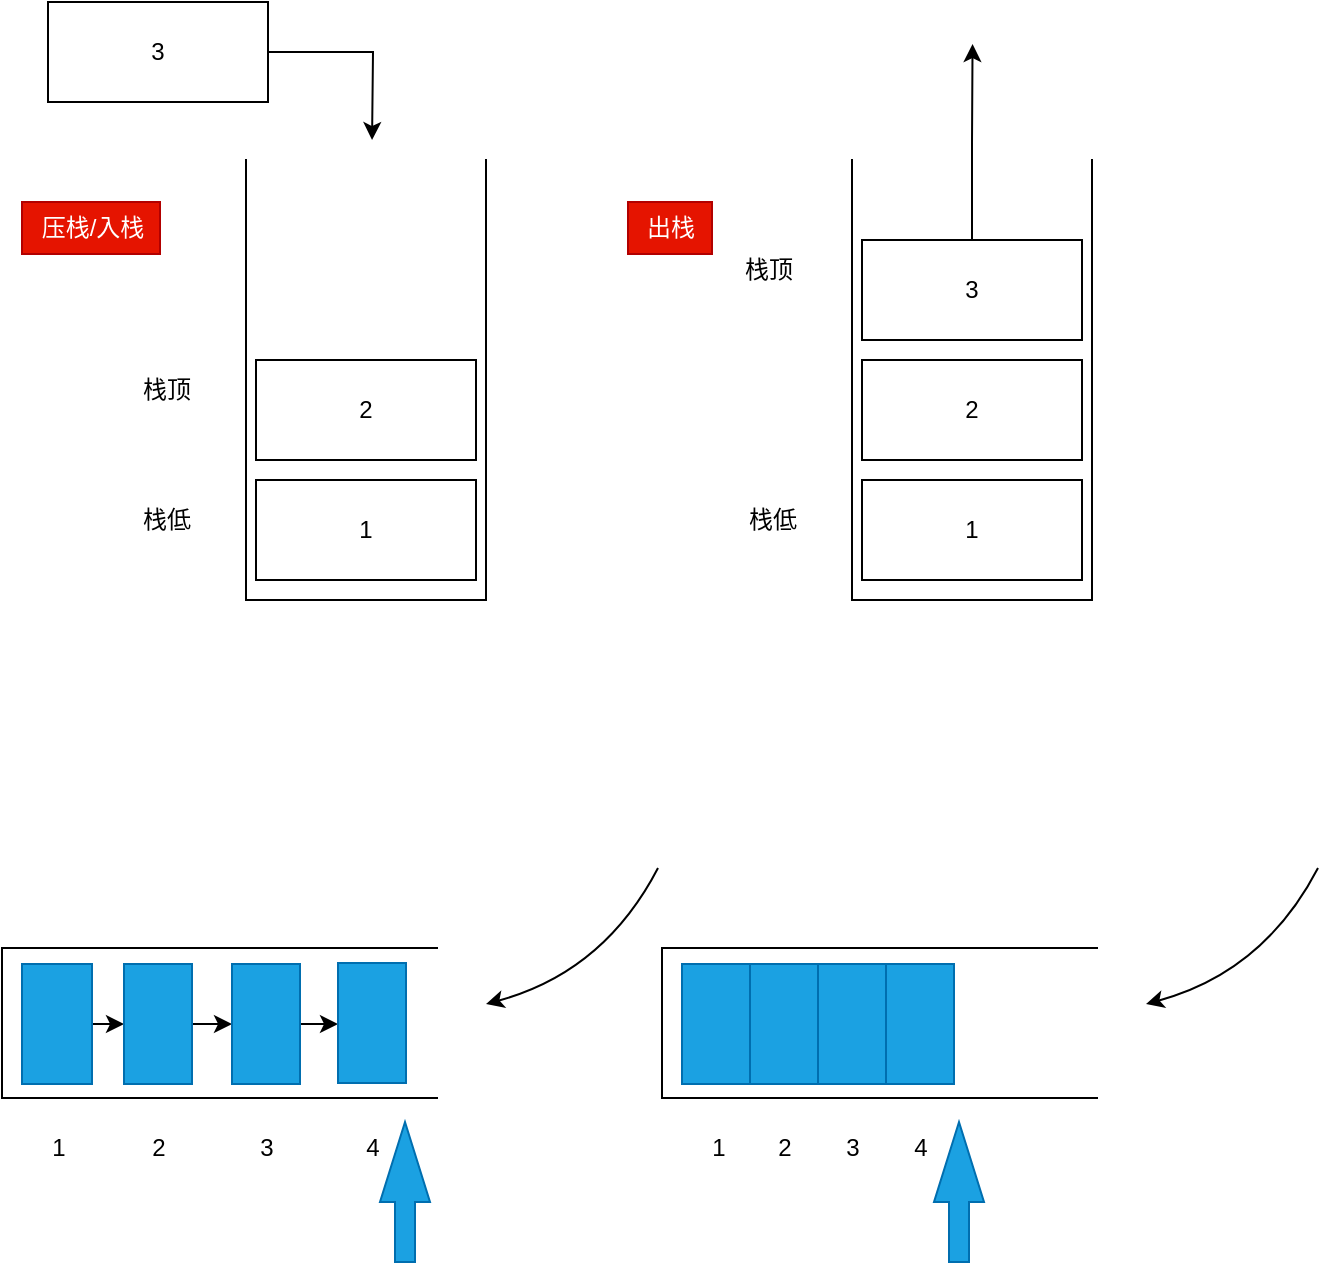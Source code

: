 <mxfile version="20.8.16" type="device"><diagram name="第 1 页" id="_9RHUoLhbtUDAV1Bd8Y_"><mxGraphModel dx="808" dy="477" grid="0" gridSize="10" guides="1" tooltips="1" connect="1" arrows="1" fold="1" page="1" pageScale="1" pageWidth="827" pageHeight="1169" math="0" shadow="0"><root><mxCell id="0"/><mxCell id="1" parent="0"/><mxCell id="Hh9NH3u5LtfzcWZeE9i4-1" value="" style="shape=partialRectangle;whiteSpace=wrap;html=1;bottom=1;right=1;left=1;top=0;fillColor=none;routingCenterX=-0.5;" vertex="1" parent="1"><mxGeometry x="177" y="202" width="120" height="220" as="geometry"/></mxCell><mxCell id="Hh9NH3u5LtfzcWZeE9i4-3" value="1" style="rounded=0;whiteSpace=wrap;html=1;" vertex="1" parent="1"><mxGeometry x="182" y="362" width="110" height="50" as="geometry"/></mxCell><mxCell id="Hh9NH3u5LtfzcWZeE9i4-4" value="2" style="rounded=0;whiteSpace=wrap;html=1;" vertex="1" parent="1"><mxGeometry x="182" y="302" width="110" height="50" as="geometry"/></mxCell><mxCell id="Hh9NH3u5LtfzcWZeE9i4-10" style="edgeStyle=orthogonalEdgeStyle;rounded=0;orthogonalLoop=1;jettySize=auto;html=1;exitX=1;exitY=0.5;exitDx=0;exitDy=0;" edge="1" parent="1" source="Hh9NH3u5LtfzcWZeE9i4-5"><mxGeometry relative="1" as="geometry"><mxPoint x="240.027" y="192.003" as="targetPoint"/></mxGeometry></mxCell><mxCell id="Hh9NH3u5LtfzcWZeE9i4-5" value="3" style="rounded=0;whiteSpace=wrap;html=1;" vertex="1" parent="1"><mxGeometry x="78" y="123" width="110" height="50" as="geometry"/></mxCell><mxCell id="Hh9NH3u5LtfzcWZeE9i4-6" value="栈顶" style="text;html=1;align=center;verticalAlign=middle;resizable=0;points=[];autosize=1;strokeColor=none;fillColor=none;" vertex="1" parent="1"><mxGeometry x="112" y="302" width="50" height="30" as="geometry"/></mxCell><mxCell id="Hh9NH3u5LtfzcWZeE9i4-7" value="栈低" style="text;html=1;align=center;verticalAlign=middle;resizable=0;points=[];autosize=1;strokeColor=none;fillColor=none;" vertex="1" parent="1"><mxGeometry x="112" y="367" width="50" height="30" as="geometry"/></mxCell><mxCell id="Hh9NH3u5LtfzcWZeE9i4-18" value="" style="shape=partialRectangle;whiteSpace=wrap;html=1;bottom=1;right=1;left=1;top=0;fillColor=none;routingCenterX=-0.5;" vertex="1" parent="1"><mxGeometry x="480" y="202" width="120" height="220" as="geometry"/></mxCell><mxCell id="Hh9NH3u5LtfzcWZeE9i4-19" value="1" style="rounded=0;whiteSpace=wrap;html=1;" vertex="1" parent="1"><mxGeometry x="485" y="362" width="110" height="50" as="geometry"/></mxCell><mxCell id="Hh9NH3u5LtfzcWZeE9i4-20" value="2" style="rounded=0;whiteSpace=wrap;html=1;" vertex="1" parent="1"><mxGeometry x="485" y="302" width="110" height="50" as="geometry"/></mxCell><mxCell id="Hh9NH3u5LtfzcWZeE9i4-27" style="edgeStyle=orthogonalEdgeStyle;rounded=0;orthogonalLoop=1;jettySize=auto;html=1;exitX=0.5;exitY=0;exitDx=0;exitDy=0;" edge="1" parent="1" source="Hh9NH3u5LtfzcWZeE9i4-22"><mxGeometry relative="1" as="geometry"><mxPoint x="540.276" y="144.027" as="targetPoint"/></mxGeometry></mxCell><mxCell id="Hh9NH3u5LtfzcWZeE9i4-22" value="3" style="rounded=0;whiteSpace=wrap;html=1;" vertex="1" parent="1"><mxGeometry x="485" y="242" width="110" height="50" as="geometry"/></mxCell><mxCell id="Hh9NH3u5LtfzcWZeE9i4-23" value="栈顶" style="text;html=1;align=center;verticalAlign=middle;resizable=0;points=[];autosize=1;strokeColor=none;fillColor=none;" vertex="1" parent="1"><mxGeometry x="413" y="242" width="50" height="30" as="geometry"/></mxCell><mxCell id="Hh9NH3u5LtfzcWZeE9i4-24" value="栈低" style="text;html=1;align=center;verticalAlign=middle;resizable=0;points=[];autosize=1;strokeColor=none;fillColor=none;" vertex="1" parent="1"><mxGeometry x="415" y="367" width="50" height="30" as="geometry"/></mxCell><mxCell id="Hh9NH3u5LtfzcWZeE9i4-28" value="压栈/入栈" style="text;html=1;align=center;verticalAlign=middle;resizable=0;points=[];autosize=1;strokeColor=#B20000;fillColor=#e51400;fontColor=#ffffff;" vertex="1" parent="1"><mxGeometry x="65" y="223" width="69" height="26" as="geometry"/></mxCell><mxCell id="Hh9NH3u5LtfzcWZeE9i4-29" value="出栈" style="text;html=1;align=center;verticalAlign=middle;resizable=0;points=[];autosize=1;strokeColor=#B20000;fillColor=#e51400;fontColor=#ffffff;" vertex="1" parent="1"><mxGeometry x="368" y="223" width="42" height="26" as="geometry"/></mxCell><mxCell id="Hh9NH3u5LtfzcWZeE9i4-30" value="" style="shape=partialRectangle;whiteSpace=wrap;html=1;bottom=1;right=1;left=1;top=0;fillColor=none;routingCenterX=-0.5;rotation=90;" vertex="1" parent="1"><mxGeometry x="126.25" y="524.75" width="75" height="217.5" as="geometry"/></mxCell><mxCell id="Hh9NH3u5LtfzcWZeE9i4-44" style="edgeStyle=orthogonalEdgeStyle;curved=1;orthogonalLoop=1;jettySize=auto;html=1;exitX=1;exitY=0.5;exitDx=0;exitDy=0;entryX=0;entryY=0.5;entryDx=0;entryDy=0;" edge="1" parent="1" source="Hh9NH3u5LtfzcWZeE9i4-31" target="Hh9NH3u5LtfzcWZeE9i4-32"><mxGeometry relative="1" as="geometry"/></mxCell><mxCell id="Hh9NH3u5LtfzcWZeE9i4-31" value="" style="rounded=0;whiteSpace=wrap;html=1;fillColor=#1ba1e2;fontColor=#ffffff;strokeColor=#006EAF;" vertex="1" parent="1"><mxGeometry x="65" y="604" width="35" height="60" as="geometry"/></mxCell><mxCell id="Hh9NH3u5LtfzcWZeE9i4-45" style="edgeStyle=orthogonalEdgeStyle;curved=1;orthogonalLoop=1;jettySize=auto;html=1;exitX=1;exitY=0.5;exitDx=0;exitDy=0;entryX=0;entryY=0.5;entryDx=0;entryDy=0;" edge="1" parent="1" source="Hh9NH3u5LtfzcWZeE9i4-32" target="Hh9NH3u5LtfzcWZeE9i4-33"><mxGeometry relative="1" as="geometry"/></mxCell><mxCell id="Hh9NH3u5LtfzcWZeE9i4-32" value="" style="rounded=0;whiteSpace=wrap;html=1;fillColor=#1ba1e2;fontColor=#ffffff;strokeColor=#006EAF;" vertex="1" parent="1"><mxGeometry x="116" y="604" width="34" height="60" as="geometry"/></mxCell><mxCell id="Hh9NH3u5LtfzcWZeE9i4-46" style="edgeStyle=orthogonalEdgeStyle;curved=1;orthogonalLoop=1;jettySize=auto;html=1;exitX=1;exitY=0.5;exitDx=0;exitDy=0;entryX=0;entryY=0.5;entryDx=0;entryDy=0;" edge="1" parent="1" source="Hh9NH3u5LtfzcWZeE9i4-33" target="Hh9NH3u5LtfzcWZeE9i4-34"><mxGeometry relative="1" as="geometry"/></mxCell><mxCell id="Hh9NH3u5LtfzcWZeE9i4-33" value="" style="rounded=0;whiteSpace=wrap;html=1;fillColor=#1ba1e2;fontColor=#ffffff;strokeColor=#006EAF;" vertex="1" parent="1"><mxGeometry x="170" y="604" width="34" height="60" as="geometry"/></mxCell><mxCell id="Hh9NH3u5LtfzcWZeE9i4-34" value="" style="rounded=0;whiteSpace=wrap;html=1;fillColor=#1ba1e2;fontColor=#ffffff;strokeColor=#006EAF;" vertex="1" parent="1"><mxGeometry x="223" y="603.5" width="34" height="60" as="geometry"/></mxCell><mxCell id="Hh9NH3u5LtfzcWZeE9i4-35" value="1" style="text;html=1;align=center;verticalAlign=middle;resizable=0;points=[];autosize=1;strokeColor=none;fillColor=none;" vertex="1" parent="1"><mxGeometry x="70.25" y="683" width="25" height="26" as="geometry"/></mxCell><mxCell id="Hh9NH3u5LtfzcWZeE9i4-38" value="2" style="text;html=1;align=center;verticalAlign=middle;resizable=0;points=[];autosize=1;strokeColor=none;fillColor=none;" vertex="1" parent="1"><mxGeometry x="120.5" y="683" width="25" height="26" as="geometry"/></mxCell><mxCell id="Hh9NH3u5LtfzcWZeE9i4-39" value="3" style="text;html=1;align=center;verticalAlign=middle;resizable=0;points=[];autosize=1;strokeColor=none;fillColor=none;" vertex="1" parent="1"><mxGeometry x="174.5" y="683" width="25" height="26" as="geometry"/></mxCell><mxCell id="Hh9NH3u5LtfzcWZeE9i4-40" value="4" style="text;html=1;align=center;verticalAlign=middle;resizable=0;points=[];autosize=1;strokeColor=none;fillColor=none;" vertex="1" parent="1"><mxGeometry x="227.5" y="683" width="25" height="26" as="geometry"/></mxCell><mxCell id="Hh9NH3u5LtfzcWZeE9i4-41" value="" style="html=1;shadow=0;dashed=0;align=center;verticalAlign=middle;shape=mxgraph.arrows2.arrow;dy=0.6;dx=40;direction=north;notch=0;fillColor=#1ba1e2;fontColor=#ffffff;strokeColor=#006EAF;" vertex="1" parent="1"><mxGeometry x="244" y="683" width="25" height="70" as="geometry"/></mxCell><mxCell id="Hh9NH3u5LtfzcWZeE9i4-42" value="" style="endArrow=classic;html=1;curved=1;" edge="1" parent="1"><mxGeometry width="50" height="50" relative="1" as="geometry"><mxPoint x="383" y="556" as="sourcePoint"/><mxPoint x="297" y="624" as="targetPoint"/><Array as="points"><mxPoint x="356" y="608"/></Array></mxGeometry></mxCell><mxCell id="Hh9NH3u5LtfzcWZeE9i4-47" value="" style="shape=partialRectangle;whiteSpace=wrap;html=1;bottom=1;right=1;left=1;top=0;fillColor=none;routingCenterX=-0.5;rotation=90;" vertex="1" parent="1"><mxGeometry x="456.25" y="524.75" width="75" height="217.5" as="geometry"/></mxCell><mxCell id="Hh9NH3u5LtfzcWZeE9i4-49" value="" style="rounded=0;whiteSpace=wrap;html=1;fillColor=#1ba1e2;fontColor=#ffffff;strokeColor=#006EAF;" vertex="1" parent="1"><mxGeometry x="395" y="604" width="34" height="60" as="geometry"/></mxCell><mxCell id="Hh9NH3u5LtfzcWZeE9i4-55" value="1" style="text;html=1;align=center;verticalAlign=middle;resizable=0;points=[];autosize=1;strokeColor=none;fillColor=none;" vertex="1" parent="1"><mxGeometry x="400.25" y="683" width="25" height="26" as="geometry"/></mxCell><mxCell id="Hh9NH3u5LtfzcWZeE9i4-56" value="2" style="text;html=1;align=center;verticalAlign=middle;resizable=0;points=[];autosize=1;strokeColor=none;fillColor=none;" vertex="1" parent="1"><mxGeometry x="433.5" y="683" width="25" height="26" as="geometry"/></mxCell><mxCell id="Hh9NH3u5LtfzcWZeE9i4-57" value="3" style="text;html=1;align=center;verticalAlign=middle;resizable=0;points=[];autosize=1;strokeColor=none;fillColor=none;" vertex="1" parent="1"><mxGeometry x="467.5" y="683" width="25" height="26" as="geometry"/></mxCell><mxCell id="Hh9NH3u5LtfzcWZeE9i4-58" value="4" style="text;html=1;align=center;verticalAlign=middle;resizable=0;points=[];autosize=1;strokeColor=none;fillColor=none;" vertex="1" parent="1"><mxGeometry x="501.5" y="683" width="25" height="26" as="geometry"/></mxCell><mxCell id="Hh9NH3u5LtfzcWZeE9i4-59" value="" style="html=1;shadow=0;dashed=0;align=center;verticalAlign=middle;shape=mxgraph.arrows2.arrow;dy=0.6;dx=40;direction=north;notch=0;fillColor=#1ba1e2;fontColor=#ffffff;strokeColor=#006EAF;" vertex="1" parent="1"><mxGeometry x="521" y="683" width="25" height="70" as="geometry"/></mxCell><mxCell id="Hh9NH3u5LtfzcWZeE9i4-60" value="" style="endArrow=classic;html=1;curved=1;" edge="1" parent="1"><mxGeometry width="50" height="50" relative="1" as="geometry"><mxPoint x="713" y="556" as="sourcePoint"/><mxPoint x="627" y="624" as="targetPoint"/><Array as="points"><mxPoint x="686" y="608"/></Array></mxGeometry></mxCell><mxCell id="Hh9NH3u5LtfzcWZeE9i4-61" value="" style="rounded=0;whiteSpace=wrap;html=1;fillColor=#1ba1e2;fontColor=#ffffff;strokeColor=#006EAF;" vertex="1" parent="1"><mxGeometry x="429" y="604" width="34" height="60" as="geometry"/></mxCell><mxCell id="Hh9NH3u5LtfzcWZeE9i4-62" value="" style="rounded=0;whiteSpace=wrap;html=1;fillColor=#1ba1e2;fontColor=#ffffff;strokeColor=#006EAF;" vertex="1" parent="1"><mxGeometry x="463" y="604" width="34" height="60" as="geometry"/></mxCell><mxCell id="Hh9NH3u5LtfzcWZeE9i4-63" value="" style="rounded=0;whiteSpace=wrap;html=1;fillColor=#1ba1e2;fontColor=#ffffff;strokeColor=#006EAF;" vertex="1" parent="1"><mxGeometry x="497" y="604" width="34" height="60" as="geometry"/></mxCell></root></mxGraphModel></diagram></mxfile>